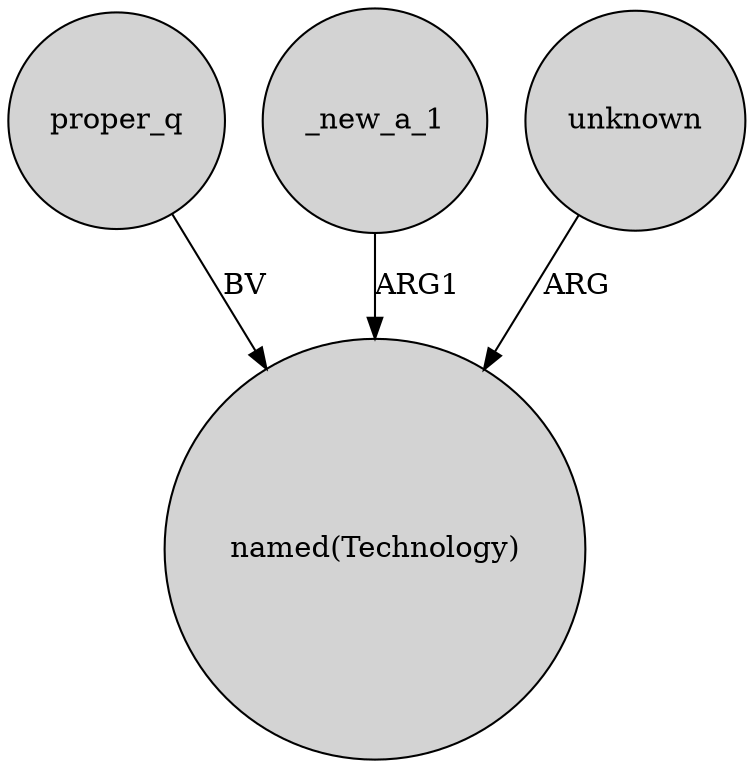 digraph {
	node [shape=circle style=filled]
	proper_q -> "named(Technology)" [label=BV]
	_new_a_1 -> "named(Technology)" [label=ARG1]
	unknown -> "named(Technology)" [label=ARG]
}

